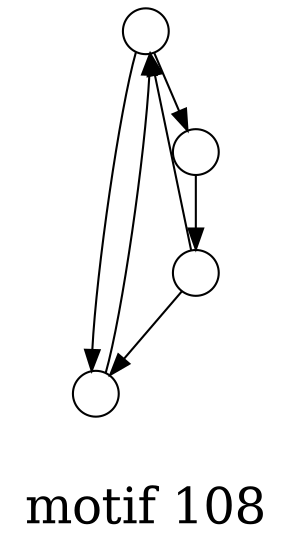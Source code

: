 /*****
motif 108
*****/

digraph G {
  graph [splines=false overlap=false]
  node  [shape=ellipse, width=0.3, height=0.3, label=""]
  0 ;
  1 ;
  2 ;
  3 ;
  0 -> 1;
  0 -> 2;
  1 -> 0;
  2 -> 3;
  3 -> 0;
  3 -> 1;
  label = "\nmotif 108\n";  fontsize=24;
}
